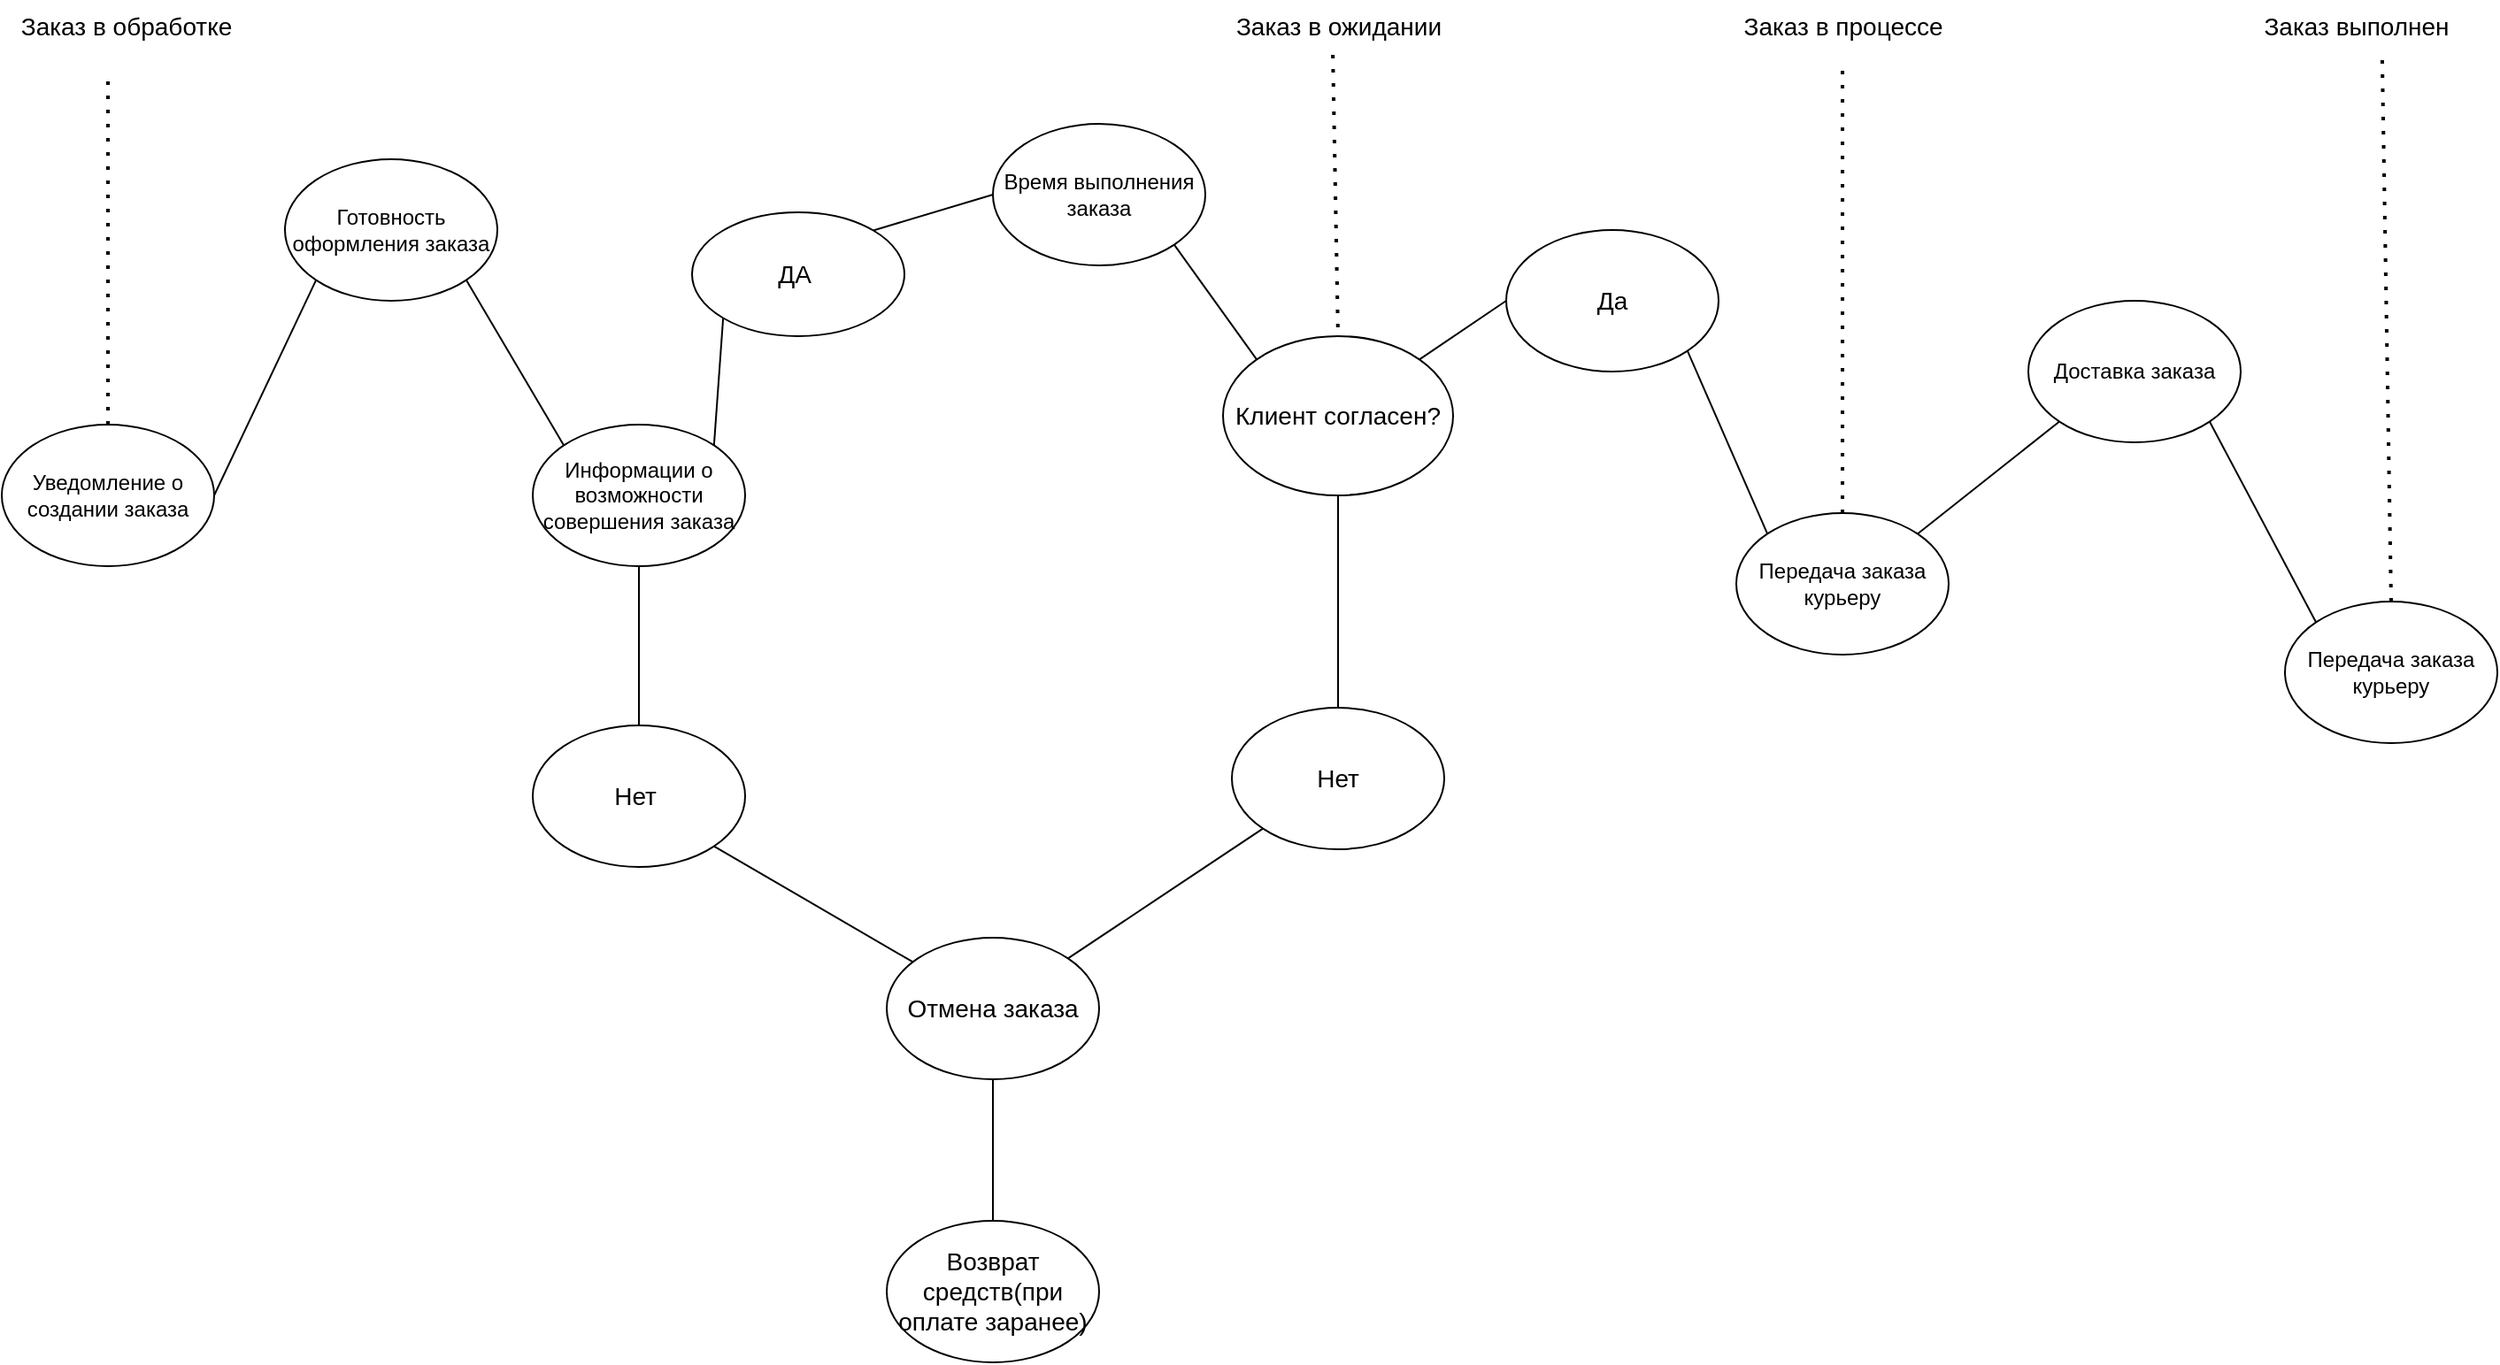 <mxfile version="20.6.2" type="device"><diagram id="2xTrEbK1doDryC7C2Ats" name="Страница 1"><mxGraphModel dx="2407" dy="924" grid="1" gridSize="10" guides="1" tooltips="1" connect="1" arrows="1" fold="1" page="1" pageScale="1" pageWidth="827" pageHeight="1169" math="0" shadow="0"><root><mxCell id="0"/><mxCell id="1" parent="0"/><mxCell id="vAh5ED5Zd6_SdnLsCMHt-1" value="Уведомление о создании заказа" style="ellipse;whiteSpace=wrap;html=1;" vertex="1" parent="1"><mxGeometry x="-60" y="270" width="120" height="80" as="geometry"/></mxCell><mxCell id="vAh5ED5Zd6_SdnLsCMHt-2" value="Готовность оформления заказа" style="ellipse;whiteSpace=wrap;html=1;" vertex="1" parent="1"><mxGeometry x="100" y="120" width="120" height="80" as="geometry"/></mxCell><mxCell id="vAh5ED5Zd6_SdnLsCMHt-3" value="Информации о возможности совершения заказа&lt;span style=&quot;color: rgba(0, 0, 0, 0); font-family: monospace; font-size: 0px; text-align: start;&quot;&gt;%3CmxGraphModel%3E%3Croot%3E%3CmxCell%20id%3D%220%22%2F%3E%3CmxCell%20id%3D%221%22%20parent%3D%220%22%2F%3E%3CmxCell%20id%3D%222%22%20value%3D%22%D0%9E%D1%84%D0%BE%D1%80%D0%BC%D0%BB%D0%B5%D0%BD%D0%B8%D0%B5%20%D0%B7%D0%B0%D0%BA%D0%B0%D0%B7%D0%B0%22%20style%3D%22ellipse%3BwhiteSpace%3Dwrap%3Bhtml%3D1%3B%22%20vertex%3D%221%22%20parent%3D%221%22%3E%3CmxGeometry%20x%3D%22200%22%20y%3D%2270%22%20width%3D%22120%22%20height%3D%2280%22%20as%3D%22geometry%22%2F%3E%3C%2FmxCell%3E%3C%2Froot%3E%3C%2FmxGraphModel%3E&lt;/span&gt;" style="ellipse;whiteSpace=wrap;html=1;" vertex="1" parent="1"><mxGeometry x="240" y="270" width="120" height="80" as="geometry"/></mxCell><mxCell id="vAh5ED5Zd6_SdnLsCMHt-4" value="Время выполнения заказа" style="ellipse;whiteSpace=wrap;html=1;" vertex="1" parent="1"><mxGeometry x="500" y="100" width="120" height="80" as="geometry"/></mxCell><mxCell id="vAh5ED5Zd6_SdnLsCMHt-5" value="Передача заказа&lt;br&gt;курьеру" style="ellipse;whiteSpace=wrap;html=1;" vertex="1" parent="1"><mxGeometry x="920" y="320" width="120" height="80" as="geometry"/></mxCell><mxCell id="vAh5ED5Zd6_SdnLsCMHt-6" value="Доставка заказа" style="ellipse;whiteSpace=wrap;html=1;" vertex="1" parent="1"><mxGeometry x="1085" y="200" width="120" height="80" as="geometry"/></mxCell><mxCell id="vAh5ED5Zd6_SdnLsCMHt-7" value="Передача заказа курьеру" style="ellipse;whiteSpace=wrap;html=1;" vertex="1" parent="1"><mxGeometry x="1230" y="370" width="120" height="80" as="geometry"/></mxCell><mxCell id="vAh5ED5Zd6_SdnLsCMHt-9" value="" style="endArrow=none;html=1;rounded=0;exitX=1;exitY=0.5;exitDx=0;exitDy=0;entryX=0;entryY=1;entryDx=0;entryDy=0;" edge="1" parent="1" source="vAh5ED5Zd6_SdnLsCMHt-1" target="vAh5ED5Zd6_SdnLsCMHt-2"><mxGeometry width="50" height="50" relative="1" as="geometry"><mxPoint x="490" y="270" as="sourcePoint"/><mxPoint x="540" y="220" as="targetPoint"/></mxGeometry></mxCell><mxCell id="vAh5ED5Zd6_SdnLsCMHt-10" value="" style="endArrow=none;html=1;rounded=0;exitX=1;exitY=1;exitDx=0;exitDy=0;entryX=0;entryY=0;entryDx=0;entryDy=0;" edge="1" parent="1" source="vAh5ED5Zd6_SdnLsCMHt-2" target="vAh5ED5Zd6_SdnLsCMHt-3"><mxGeometry width="50" height="50" relative="1" as="geometry"><mxPoint x="490" y="270" as="sourcePoint"/><mxPoint x="540" y="220" as="targetPoint"/></mxGeometry></mxCell><mxCell id="vAh5ED5Zd6_SdnLsCMHt-12" value="" style="endArrow=none;html=1;rounded=0;entryX=1;entryY=1;entryDx=0;entryDy=0;exitX=0;exitY=0;exitDx=0;exitDy=0;" edge="1" parent="1" source="vAh5ED5Zd6_SdnLsCMHt-35" target="vAh5ED5Zd6_SdnLsCMHt-4"><mxGeometry width="50" height="50" relative="1" as="geometry"><mxPoint x="710" y="200" as="sourcePoint"/><mxPoint x="451.574" y="191.716" as="targetPoint"/></mxGeometry></mxCell><mxCell id="vAh5ED5Zd6_SdnLsCMHt-13" value="" style="endArrow=none;html=1;rounded=0;entryX=1;entryY=0;entryDx=0;entryDy=0;exitX=0;exitY=1;exitDx=0;exitDy=0;" edge="1" parent="1" source="vAh5ED5Zd6_SdnLsCMHt-6" target="vAh5ED5Zd6_SdnLsCMHt-5"><mxGeometry width="50" height="50" relative="1" as="geometry"><mxPoint x="590" y="270" as="sourcePoint"/><mxPoint x="640" y="220" as="targetPoint"/></mxGeometry></mxCell><mxCell id="vAh5ED5Zd6_SdnLsCMHt-14" value="" style="endArrow=none;html=1;rounded=0;entryX=1;entryY=1;entryDx=0;entryDy=0;exitX=0;exitY=0;exitDx=0;exitDy=0;" edge="1" parent="1" source="vAh5ED5Zd6_SdnLsCMHt-7" target="vAh5ED5Zd6_SdnLsCMHt-6"><mxGeometry width="50" height="50" relative="1" as="geometry"><mxPoint x="640" y="270" as="sourcePoint"/><mxPoint x="690" y="220" as="targetPoint"/></mxGeometry></mxCell><mxCell id="vAh5ED5Zd6_SdnLsCMHt-15" value="" style="endArrow=none;dashed=1;html=1;dashPattern=1 3;strokeWidth=2;rounded=0;exitX=0.5;exitY=0;exitDx=0;exitDy=0;" edge="1" parent="1" source="vAh5ED5Zd6_SdnLsCMHt-1"><mxGeometry width="50" height="50" relative="1" as="geometry"><mxPoint x="300" y="300" as="sourcePoint"/><mxPoint y="70" as="targetPoint"/></mxGeometry></mxCell><mxCell id="vAh5ED5Zd6_SdnLsCMHt-16" value="&lt;font style=&quot;font-size: 14px;&quot;&gt;Заказ в обработке&lt;/font&gt;" style="text;html=1;align=center;verticalAlign=middle;resizable=0;points=[];autosize=1;strokeColor=none;fillColor=none;" vertex="1" parent="1"><mxGeometry x="-60" y="30" width="140" height="30" as="geometry"/></mxCell><mxCell id="vAh5ED5Zd6_SdnLsCMHt-18" value="" style="endArrow=none;dashed=1;html=1;dashPattern=1 3;strokeWidth=2;rounded=0;fontSize=14;exitX=0.5;exitY=0;exitDx=0;exitDy=0;" edge="1" parent="1" source="vAh5ED5Zd6_SdnLsCMHt-5"><mxGeometry width="50" height="50" relative="1" as="geometry"><mxPoint x="300" y="300" as="sourcePoint"/><mxPoint x="980" y="70" as="targetPoint"/></mxGeometry></mxCell><mxCell id="vAh5ED5Zd6_SdnLsCMHt-20" value="Заказ в процессе" style="text;html=1;align=center;verticalAlign=middle;resizable=0;points=[];autosize=1;strokeColor=none;fillColor=none;fontSize=14;" vertex="1" parent="1"><mxGeometry x="910" y="30" width="140" height="30" as="geometry"/></mxCell><mxCell id="vAh5ED5Zd6_SdnLsCMHt-23" value="" style="endArrow=none;dashed=1;html=1;dashPattern=1 3;strokeWidth=2;rounded=0;fontSize=14;exitX=0.5;exitY=0;exitDx=0;exitDy=0;entryX=0.615;entryY=1.1;entryDx=0;entryDy=0;entryPerimeter=0;" edge="1" parent="1" source="vAh5ED5Zd6_SdnLsCMHt-7" target="vAh5ED5Zd6_SdnLsCMHt-24"><mxGeometry width="50" height="50" relative="1" as="geometry"><mxPoint x="1120" y="220" as="sourcePoint"/><mxPoint x="1220" y="50" as="targetPoint"/></mxGeometry></mxCell><mxCell id="vAh5ED5Zd6_SdnLsCMHt-24" value="Заказ выполнен" style="text;html=1;align=center;verticalAlign=middle;resizable=0;points=[];autosize=1;strokeColor=none;fillColor=none;fontSize=14;" vertex="1" parent="1"><mxGeometry x="1205" y="30" width="130" height="30" as="geometry"/></mxCell><mxCell id="vAh5ED5Zd6_SdnLsCMHt-25" value="ДА&amp;nbsp;" style="ellipse;whiteSpace=wrap;html=1;fontSize=14;" vertex="1" parent="1"><mxGeometry x="330" y="150" width="120" height="70" as="geometry"/></mxCell><mxCell id="vAh5ED5Zd6_SdnLsCMHt-26" value="" style="endArrow=none;html=1;rounded=0;fontSize=14;exitX=1;exitY=0;exitDx=0;exitDy=0;entryX=0;entryY=1;entryDx=0;entryDy=0;" edge="1" parent="1" source="vAh5ED5Zd6_SdnLsCMHt-3" target="vAh5ED5Zd6_SdnLsCMHt-25"><mxGeometry width="50" height="50" relative="1" as="geometry"><mxPoint x="510" y="370" as="sourcePoint"/><mxPoint x="560" y="320" as="targetPoint"/></mxGeometry></mxCell><mxCell id="vAh5ED5Zd6_SdnLsCMHt-27" value="" style="endArrow=none;html=1;rounded=0;fontSize=14;exitX=1;exitY=0;exitDx=0;exitDy=0;entryX=0;entryY=0.5;entryDx=0;entryDy=0;" edge="1" parent="1" source="vAh5ED5Zd6_SdnLsCMHt-25" target="vAh5ED5Zd6_SdnLsCMHt-4"><mxGeometry width="50" height="50" relative="1" as="geometry"><mxPoint x="510" y="370" as="sourcePoint"/><mxPoint x="560" y="320" as="targetPoint"/></mxGeometry></mxCell><mxCell id="vAh5ED5Zd6_SdnLsCMHt-28" value="Нет&amp;nbsp;" style="ellipse;whiteSpace=wrap;html=1;fontSize=14;" vertex="1" parent="1"><mxGeometry x="240" y="440" width="120" height="80" as="geometry"/></mxCell><mxCell id="vAh5ED5Zd6_SdnLsCMHt-29" value="" style="endArrow=none;html=1;rounded=0;fontSize=14;exitX=0.5;exitY=0;exitDx=0;exitDy=0;entryX=0.5;entryY=1;entryDx=0;entryDy=0;" edge="1" parent="1" source="vAh5ED5Zd6_SdnLsCMHt-28" target="vAh5ED5Zd6_SdnLsCMHt-3"><mxGeometry width="50" height="50" relative="1" as="geometry"><mxPoint x="510" y="370" as="sourcePoint"/><mxPoint x="560" y="320" as="targetPoint"/></mxGeometry></mxCell><mxCell id="vAh5ED5Zd6_SdnLsCMHt-31" value="" style="endArrow=none;html=1;rounded=0;fontSize=14;exitX=1;exitY=1;exitDx=0;exitDy=0;" edge="1" parent="1" source="vAh5ED5Zd6_SdnLsCMHt-28" target="vAh5ED5Zd6_SdnLsCMHt-32"><mxGeometry width="50" height="50" relative="1" as="geometry"><mxPoint x="510" y="370" as="sourcePoint"/><mxPoint x="560" y="480" as="targetPoint"/></mxGeometry></mxCell><mxCell id="vAh5ED5Zd6_SdnLsCMHt-32" value="Отмена заказа" style="ellipse;whiteSpace=wrap;html=1;fontSize=14;" vertex="1" parent="1"><mxGeometry x="440" y="560" width="120" height="80" as="geometry"/></mxCell><mxCell id="vAh5ED5Zd6_SdnLsCMHt-33" value="" style="endArrow=none;html=1;rounded=0;fontSize=14;exitX=0.5;exitY=1;exitDx=0;exitDy=0;" edge="1" parent="1" source="vAh5ED5Zd6_SdnLsCMHt-32" target="vAh5ED5Zd6_SdnLsCMHt-34"><mxGeometry width="50" height="50" relative="1" as="geometry"><mxPoint x="510" y="370" as="sourcePoint"/><mxPoint x="600" y="630" as="targetPoint"/></mxGeometry></mxCell><mxCell id="vAh5ED5Zd6_SdnLsCMHt-34" value="Возврат средств(при оплате заранее)" style="ellipse;whiteSpace=wrap;html=1;fontSize=14;" vertex="1" parent="1"><mxGeometry x="440" y="720" width="120" height="80" as="geometry"/></mxCell><mxCell id="vAh5ED5Zd6_SdnLsCMHt-35" value="Клиент согласен?" style="ellipse;whiteSpace=wrap;html=1;fontSize=14;" vertex="1" parent="1"><mxGeometry x="630" y="220" width="130" height="90" as="geometry"/></mxCell><mxCell id="vAh5ED5Zd6_SdnLsCMHt-36" value="Да" style="ellipse;whiteSpace=wrap;html=1;fontSize=14;" vertex="1" parent="1"><mxGeometry x="790" y="160" width="120" height="80" as="geometry"/></mxCell><mxCell id="vAh5ED5Zd6_SdnLsCMHt-37" value="" style="endArrow=none;html=1;rounded=0;fontSize=14;entryX=1;entryY=0;entryDx=0;entryDy=0;exitX=0;exitY=0.5;exitDx=0;exitDy=0;" edge="1" parent="1" source="vAh5ED5Zd6_SdnLsCMHt-36" target="vAh5ED5Zd6_SdnLsCMHt-35"><mxGeometry width="50" height="50" relative="1" as="geometry"><mxPoint x="550" y="340" as="sourcePoint"/><mxPoint x="600" y="290" as="targetPoint"/></mxGeometry></mxCell><mxCell id="vAh5ED5Zd6_SdnLsCMHt-38" value="Нет" style="ellipse;whiteSpace=wrap;html=1;fontSize=14;" vertex="1" parent="1"><mxGeometry x="635" y="430" width="120" height="80" as="geometry"/></mxCell><mxCell id="vAh5ED5Zd6_SdnLsCMHt-39" value="" style="endArrow=none;html=1;rounded=0;fontSize=14;entryX=0.5;entryY=1;entryDx=0;entryDy=0;exitX=0.5;exitY=0;exitDx=0;exitDy=0;" edge="1" parent="1" source="vAh5ED5Zd6_SdnLsCMHt-38" target="vAh5ED5Zd6_SdnLsCMHt-35"><mxGeometry width="50" height="50" relative="1" as="geometry"><mxPoint x="550" y="340" as="sourcePoint"/><mxPoint x="600" y="290" as="targetPoint"/></mxGeometry></mxCell><mxCell id="vAh5ED5Zd6_SdnLsCMHt-40" value="" style="endArrow=none;html=1;rounded=0;fontSize=14;exitX=1;exitY=0;exitDx=0;exitDy=0;entryX=0;entryY=1;entryDx=0;entryDy=0;" edge="1" parent="1" source="vAh5ED5Zd6_SdnLsCMHt-32" target="vAh5ED5Zd6_SdnLsCMHt-38"><mxGeometry width="50" height="50" relative="1" as="geometry"><mxPoint x="630" y="480" as="sourcePoint"/><mxPoint x="600" y="290" as="targetPoint"/></mxGeometry></mxCell><mxCell id="vAh5ED5Zd6_SdnLsCMHt-41" value="" style="endArrow=none;html=1;rounded=0;fontSize=14;entryX=1;entryY=1;entryDx=0;entryDy=0;exitX=0;exitY=0;exitDx=0;exitDy=0;" edge="1" parent="1" source="vAh5ED5Zd6_SdnLsCMHt-5" target="vAh5ED5Zd6_SdnLsCMHt-36"><mxGeometry width="50" height="50" relative="1" as="geometry"><mxPoint x="630" y="340" as="sourcePoint"/><mxPoint x="680" y="290" as="targetPoint"/></mxGeometry></mxCell><mxCell id="vAh5ED5Zd6_SdnLsCMHt-42" value="" style="endArrow=none;dashed=1;html=1;dashPattern=1 3;strokeWidth=2;rounded=0;fontSize=14;entryX=0.5;entryY=0;entryDx=0;entryDy=0;exitX=0.479;exitY=1.033;exitDx=0;exitDy=0;exitPerimeter=0;" edge="1" parent="1" source="vAh5ED5Zd6_SdnLsCMHt-43" target="vAh5ED5Zd6_SdnLsCMHt-35"><mxGeometry width="50" height="50" relative="1" as="geometry"><mxPoint x="740" y="40" as="sourcePoint"/><mxPoint x="680" y="290" as="targetPoint"/></mxGeometry></mxCell><mxCell id="vAh5ED5Zd6_SdnLsCMHt-43" value="Заказ в ожидании" style="text;html=1;align=center;verticalAlign=middle;resizable=0;points=[];autosize=1;strokeColor=none;fillColor=none;fontSize=14;" vertex="1" parent="1"><mxGeometry x="625" y="30" width="140" height="30" as="geometry"/></mxCell></root></mxGraphModel></diagram></mxfile>